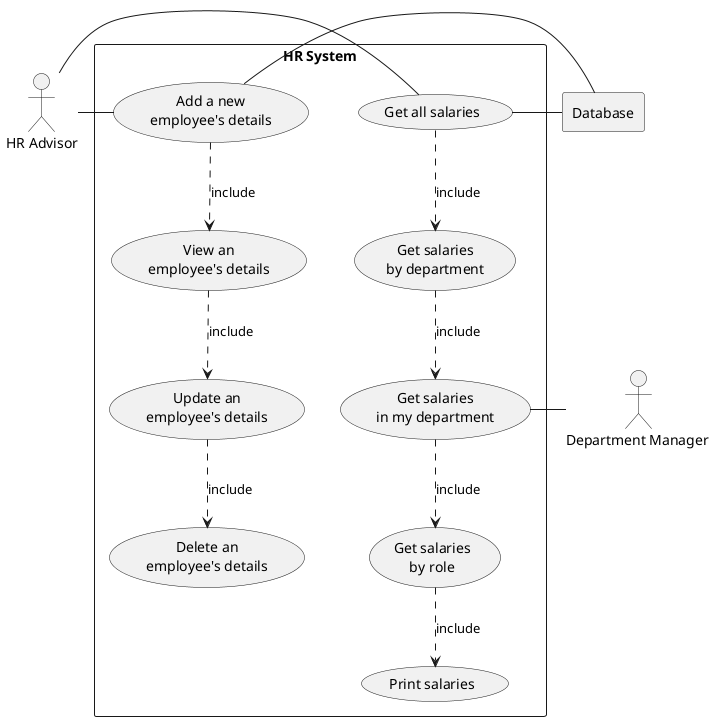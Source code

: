 @startuml
'https://plantuml.com/use-case-diagram

actor HR as "HR Advisor"
actor DM as "Department Manager "

rectangle Database

rectangle "HR System" {
    usecase UC1 as "Get all salaries"
    usecase UC2 as "Get salaries
    by department"
    usecase UC3 as "Get salaries
    in my department"
    usecase UC4 as "Get salaries
    by role"
    usecase UC5 as "Add a new
    employee's details"
    usecase UC6 as "View an
    employee's details"
    usecase UC7 as "Update an
    employee's details"
    usecase UC8 as "Delete an
    employee's details"

    usecase UCa as "Print salaries"

    HR - UC1
    'HR - UC2
    'HR - UC4
    HR - UC5
    DM - UC3
    UC4 ..> UCa : include
    UC1 ..> UC2 : include
    UC2 ..> UC3 : include
    UC3 ..> UC4 : include
    UC5 ..> UC6 : include
    UC6 ..> UC7 : include
    UC7 ..> UC8 : include


    UC1 - Database
    UC5 - Database

}



@enduml